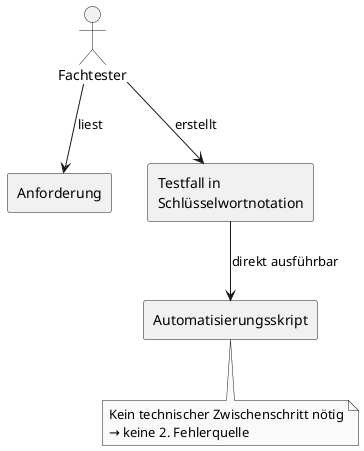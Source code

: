 @startuml
skinparam monochrome true
skinparam shadowing false

actor "Fachtester" as Fach
rectangle "Anforderung" as A
rectangle "Testfall in\nSchlüsselwortnotation" as K

Fach --> A : liest
Fach --> K : erstellt

rectangle "Automatisierungsskript" as S
K --> S : direkt ausführbar

note bottom of S
Kein technischer Zwischenschritt nötig
→ keine 2. Fehlerquelle
end note
@enduml
